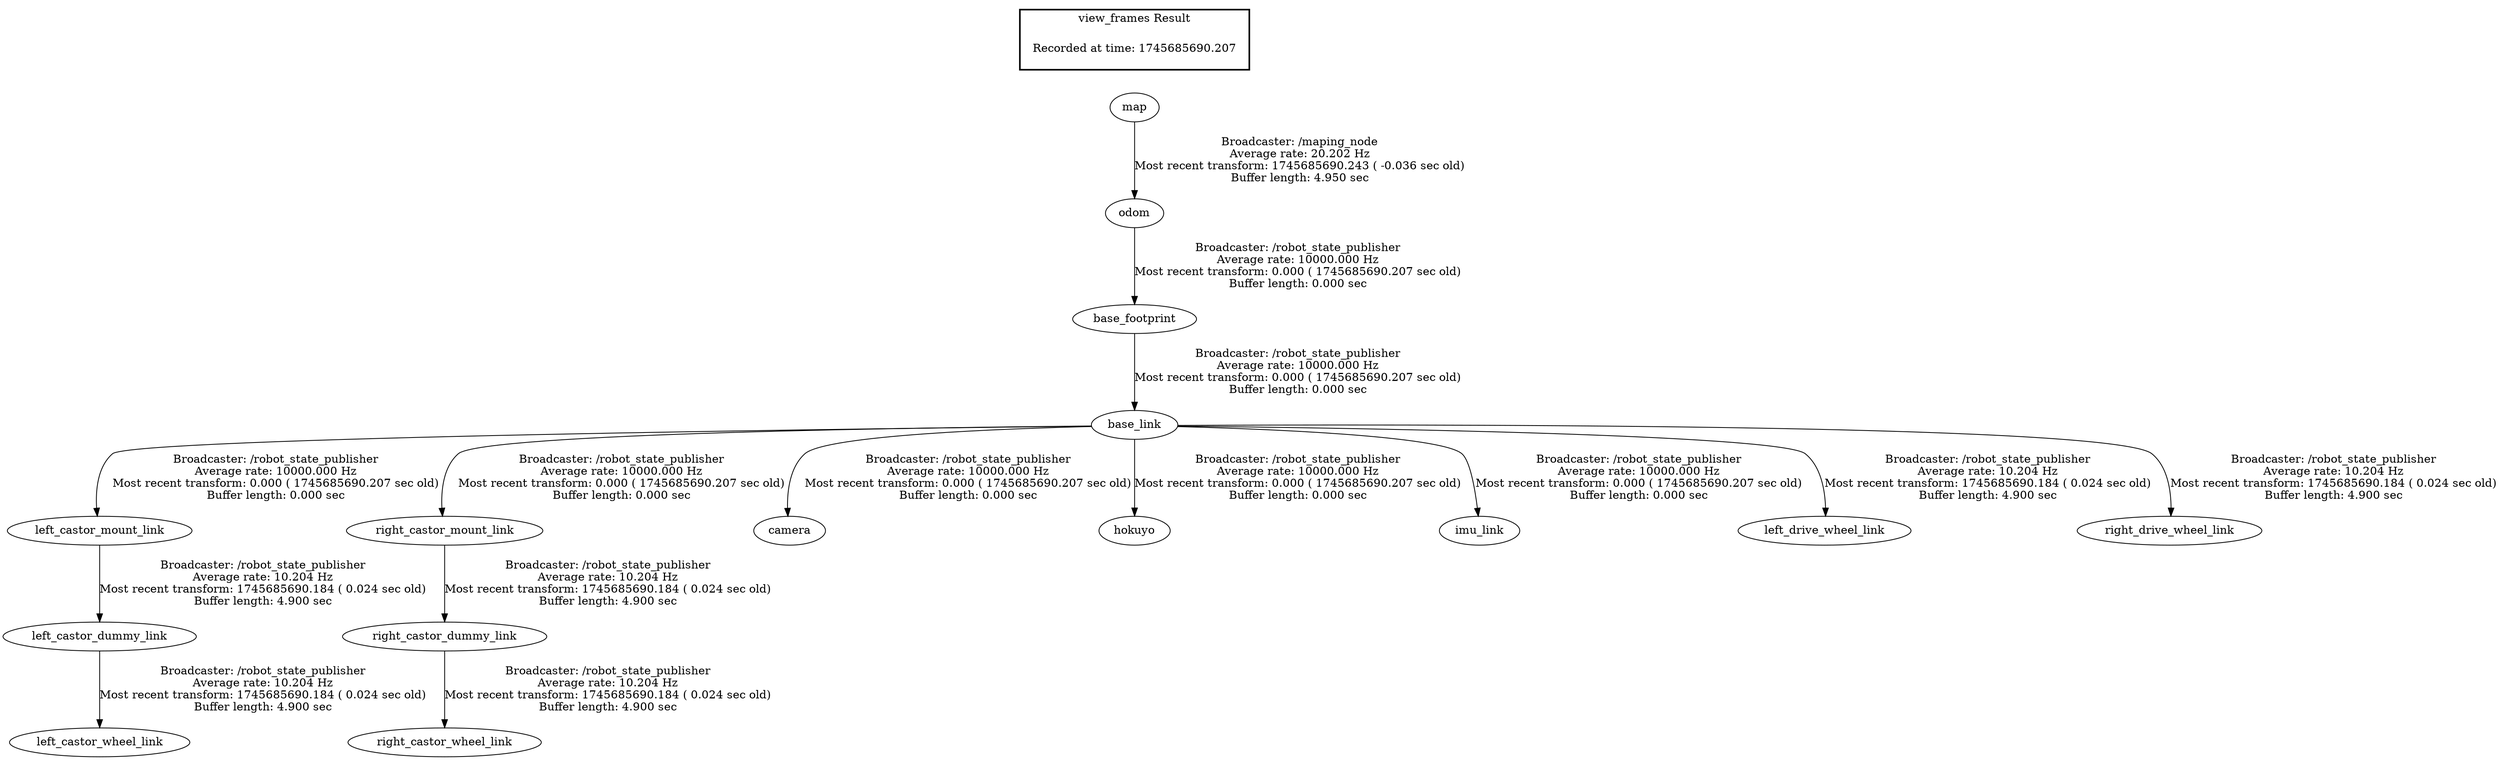 digraph G {
"base_footprint" -> "base_link"[label="Broadcaster: /robot_state_publisher\nAverage rate: 10000.000 Hz\nMost recent transform: 0.000 ( 1745685690.207 sec old)\nBuffer length: 0.000 sec\n"];
"odom" -> "base_footprint"[label="Broadcaster: /robot_state_publisher\nAverage rate: 10000.000 Hz\nMost recent transform: 0.000 ( 1745685690.207 sec old)\nBuffer length: 0.000 sec\n"];
"base_link" -> "left_castor_mount_link"[label="Broadcaster: /robot_state_publisher\nAverage rate: 10000.000 Hz\nMost recent transform: 0.000 ( 1745685690.207 sec old)\nBuffer length: 0.000 sec\n"];
"base_link" -> "right_castor_mount_link"[label="Broadcaster: /robot_state_publisher\nAverage rate: 10000.000 Hz\nMost recent transform: 0.000 ( 1745685690.207 sec old)\nBuffer length: 0.000 sec\n"];
"base_link" -> "camera"[label="Broadcaster: /robot_state_publisher\nAverage rate: 10000.000 Hz\nMost recent transform: 0.000 ( 1745685690.207 sec old)\nBuffer length: 0.000 sec\n"];
"base_link" -> "hokuyo"[label="Broadcaster: /robot_state_publisher\nAverage rate: 10000.000 Hz\nMost recent transform: 0.000 ( 1745685690.207 sec old)\nBuffer length: 0.000 sec\n"];
"base_link" -> "imu_link"[label="Broadcaster: /robot_state_publisher\nAverage rate: 10000.000 Hz\nMost recent transform: 0.000 ( 1745685690.207 sec old)\nBuffer length: 0.000 sec\n"];
"map" -> "odom"[label="Broadcaster: /maping_node\nAverage rate: 20.202 Hz\nMost recent transform: 1745685690.243 ( -0.036 sec old)\nBuffer length: 4.950 sec\n"];
"base_link" -> "left_drive_wheel_link"[label="Broadcaster: /robot_state_publisher\nAverage rate: 10.204 Hz\nMost recent transform: 1745685690.184 ( 0.024 sec old)\nBuffer length: 4.900 sec\n"];
"base_link" -> "right_drive_wheel_link"[label="Broadcaster: /robot_state_publisher\nAverage rate: 10.204 Hz\nMost recent transform: 1745685690.184 ( 0.024 sec old)\nBuffer length: 4.900 sec\n"];
"left_castor_dummy_link" -> "left_castor_wheel_link"[label="Broadcaster: /robot_state_publisher\nAverage rate: 10.204 Hz\nMost recent transform: 1745685690.184 ( 0.024 sec old)\nBuffer length: 4.900 sec\n"];
"left_castor_mount_link" -> "left_castor_dummy_link"[label="Broadcaster: /robot_state_publisher\nAverage rate: 10.204 Hz\nMost recent transform: 1745685690.184 ( 0.024 sec old)\nBuffer length: 4.900 sec\n"];
"right_castor_dummy_link" -> "right_castor_wheel_link"[label="Broadcaster: /robot_state_publisher\nAverage rate: 10.204 Hz\nMost recent transform: 1745685690.184 ( 0.024 sec old)\nBuffer length: 4.900 sec\n"];
"right_castor_mount_link" -> "right_castor_dummy_link"[label="Broadcaster: /robot_state_publisher\nAverage rate: 10.204 Hz\nMost recent transform: 1745685690.184 ( 0.024 sec old)\nBuffer length: 4.900 sec\n"];
edge [style=invis];
 subgraph cluster_legend { style=bold; color=black; label ="view_frames Result";
"Recorded at time: 1745685690.207"[ shape=plaintext ] ;
 }->"map";
}